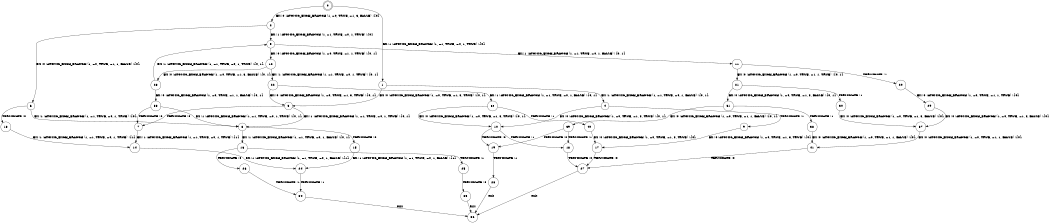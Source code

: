 digraph BCG {
size = "7, 10.5";
center = TRUE;
node [shape = circle];
0 [peripheries = 2];
0 -> 1 [label = "EX !1 !ATOMIC_EXCH_BRANCH (1, +1, TRUE, +0, 1, TRUE) !{0}"];
0 -> 2 [label = "EX !0 !ATOMIC_EXCH_BRANCH (1, +0, TRUE, +1, 3, FALSE) !{0}"];
1 -> 3 [label = "EX !0 !ATOMIC_EXCH_BRANCH (1, +0, TRUE, +1, 3, TRUE) !{0, 1}"];
1 -> 4 [label = "EX !1 !ATOMIC_EXCH_BRANCH (1, +1, TRUE, +0, 1, FALSE) !{0, 1}"];
2 -> 5 [label = "EX !1 !ATOMIC_EXCH_BRANCH (1, +1, TRUE, +0, 1, TRUE) !{0}"];
2 -> 6 [label = "EX !0 !ATOMIC_EXCH_BRANCH (1, +0, TRUE, +1, 1, FALSE) !{0}"];
3 -> 7 [label = "TERMINATE !0"];
3 -> 8 [label = "EX !1 !ATOMIC_EXCH_BRANCH (1, +1, TRUE, +0, 1, TRUE) !{0, 1}"];
4 -> 9 [label = "TERMINATE !1"];
4 -> 10 [label = "EX !0 !ATOMIC_EXCH_BRANCH (1, +0, TRUE, +1, 3, TRUE) !{0, 1}"];
5 -> 11 [label = "EX !1 !ATOMIC_EXCH_BRANCH (1, +1, TRUE, +0, 1, FALSE) !{0, 1}"];
5 -> 12 [label = "EX !0 !ATOMIC_EXCH_BRANCH (1, +0, TRUE, +1, 1, TRUE) !{0, 1}"];
6 -> 13 [label = "TERMINATE !0"];
6 -> 8 [label = "EX !1 !ATOMIC_EXCH_BRANCH (1, +1, TRUE, +0, 1, TRUE) !{0}"];
7 -> 14 [label = "EX !1 !ATOMIC_EXCH_BRANCH (1, +1, TRUE, +0, 1, TRUE) !{1}"];
8 -> 15 [label = "TERMINATE !0"];
8 -> 16 [label = "EX !1 !ATOMIC_EXCH_BRANCH (1, +1, TRUE, +0, 1, FALSE) !{0, 1}"];
9 -> 17 [label = "EX !0 !ATOMIC_EXCH_BRANCH (1, +0, TRUE, +1, 3, TRUE) !{0}"];
10 -> 18 [label = "TERMINATE !1"];
10 -> 19 [label = "TERMINATE !0"];
11 -> 20 [label = "TERMINATE !1"];
11 -> 21 [label = "EX !0 !ATOMIC_EXCH_BRANCH (1, +0, TRUE, +1, 1, TRUE) !{0, 1}"];
12 -> 22 [label = "EX !1 !ATOMIC_EXCH_BRANCH (1, +1, TRUE, +0, 1, TRUE) !{0, 1}"];
12 -> 23 [label = "EX !0 !ATOMIC_EXCH_BRANCH (1, +0, TRUE, +1, 3, FALSE) !{0, 1}"];
13 -> 14 [label = "EX !1 !ATOMIC_EXCH_BRANCH (1, +1, TRUE, +0, 1, TRUE) !{1}"];
14 -> 24 [label = "EX !1 !ATOMIC_EXCH_BRANCH (1, +1, TRUE, +0, 1, FALSE) !{1}"];
15 -> 24 [label = "EX !1 !ATOMIC_EXCH_BRANCH (1, +1, TRUE, +0, 1, FALSE) !{1}"];
16 -> 25 [label = "TERMINATE !1"];
16 -> 26 [label = "TERMINATE !0"];
17 -> 27 [label = "TERMINATE !0"];
18 -> 27 [label = "TERMINATE !0"];
19 -> 28 [label = "TERMINATE !1"];
20 -> 29 [label = "EX !0 !ATOMIC_EXCH_BRANCH (1, +0, TRUE, +1, 1, TRUE) !{0}"];
21 -> 30 [label = "TERMINATE !1"];
21 -> 31 [label = "EX !0 !ATOMIC_EXCH_BRANCH (1, +0, TRUE, +1, 3, FALSE) !{0, 1}"];
22 -> 32 [label = "EX !1 !ATOMIC_EXCH_BRANCH (1, +1, TRUE, +0, 1, FALSE) !{0, 1}"];
22 -> 3 [label = "EX !0 !ATOMIC_EXCH_BRANCH (1, +0, TRUE, +1, 3, TRUE) !{0, 1}"];
23 -> 5 [label = "EX !1 !ATOMIC_EXCH_BRANCH (1, +1, TRUE, +0, 1, TRUE) !{0, 1}"];
23 -> 33 [label = "EX !0 !ATOMIC_EXCH_BRANCH (1, +0, TRUE, +1, 1, FALSE) !{0, 1}"];
24 -> 34 [label = "TERMINATE !1"];
25 -> 35 [label = "TERMINATE !0"];
26 -> 34 [label = "TERMINATE !1"];
27 -> 36 [label = "exit"];
28 -> 36 [label = "exit"];
29 -> 37 [label = "EX !0 !ATOMIC_EXCH_BRANCH (1, +0, TRUE, +1, 3, FALSE) !{0}"];
30 -> 37 [label = "EX !0 !ATOMIC_EXCH_BRANCH (1, +0, TRUE, +1, 3, FALSE) !{0}"];
31 -> 38 [label = "TERMINATE !1"];
31 -> 39 [label = "EX !0 !ATOMIC_EXCH_BRANCH (1, +0, TRUE, +1, 1, FALSE) !{0, 1}"];
32 -> 40 [label = "TERMINATE !1"];
32 -> 10 [label = "EX !0 !ATOMIC_EXCH_BRANCH (1, +0, TRUE, +1, 3, TRUE) !{0, 1}"];
33 -> 7 [label = "TERMINATE !0"];
33 -> 8 [label = "EX !1 !ATOMIC_EXCH_BRANCH (1, +1, TRUE, +0, 1, TRUE) !{0, 1}"];
34 -> 36 [label = "exit"];
35 -> 36 [label = "exit"];
37 -> 41 [label = "EX !0 !ATOMIC_EXCH_BRANCH (1, +0, TRUE, +1, 1, FALSE) !{0}"];
38 -> 41 [label = "EX !0 !ATOMIC_EXCH_BRANCH (1, +0, TRUE, +1, 1, FALSE) !{0}"];
39 -> 18 [label = "TERMINATE !1"];
39 -> 19 [label = "TERMINATE !0"];
40 -> 17 [label = "EX !0 !ATOMIC_EXCH_BRANCH (1, +0, TRUE, +1, 3, TRUE) !{0}"];
41 -> 27 [label = "TERMINATE !0"];
}
